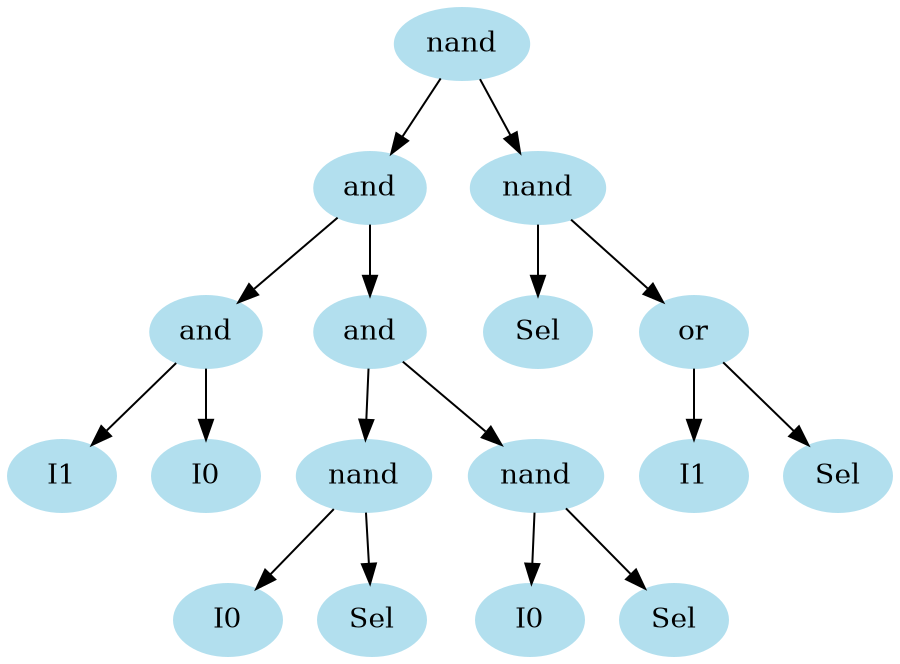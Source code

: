 digraph unix {
	node [color=lightblue2 style=filled]
	size="6,6"
	gate_0 [label=nand]
	gate_1 [label=and]
	gate_2 [label=and]
	ins_0 [label=I1]
	ins_1 [label=I0]
	gate_3 [label=and]
	gate_4 [label=nand]
	ins_2 [label=I0]
	ins_3 [label=Sel]
	gate_5 [label=nand]
	ins_4 [label=I0]
	ins_5 [label=Sel]
	gate_6 [label=nand]
	ins_6 [label=Sel]
	gate_7 [label=or]
	ins_7 [label=I1]
	ins_8 [label=Sel]
	gate_0 -> gate_1
	gate_0 -> gate_6
	gate_1 -> gate_2
	gate_1 -> gate_3
	gate_2 -> ins_0
	gate_2 -> ins_1
	gate_3 -> gate_4
	gate_3 -> gate_5
	gate_4 -> ins_2
	gate_4 -> ins_3
	gate_5 -> ins_4
	gate_5 -> ins_5
	gate_6 -> ins_6
	gate_6 -> gate_7
	gate_7 -> ins_7
	gate_7 -> ins_8
}
